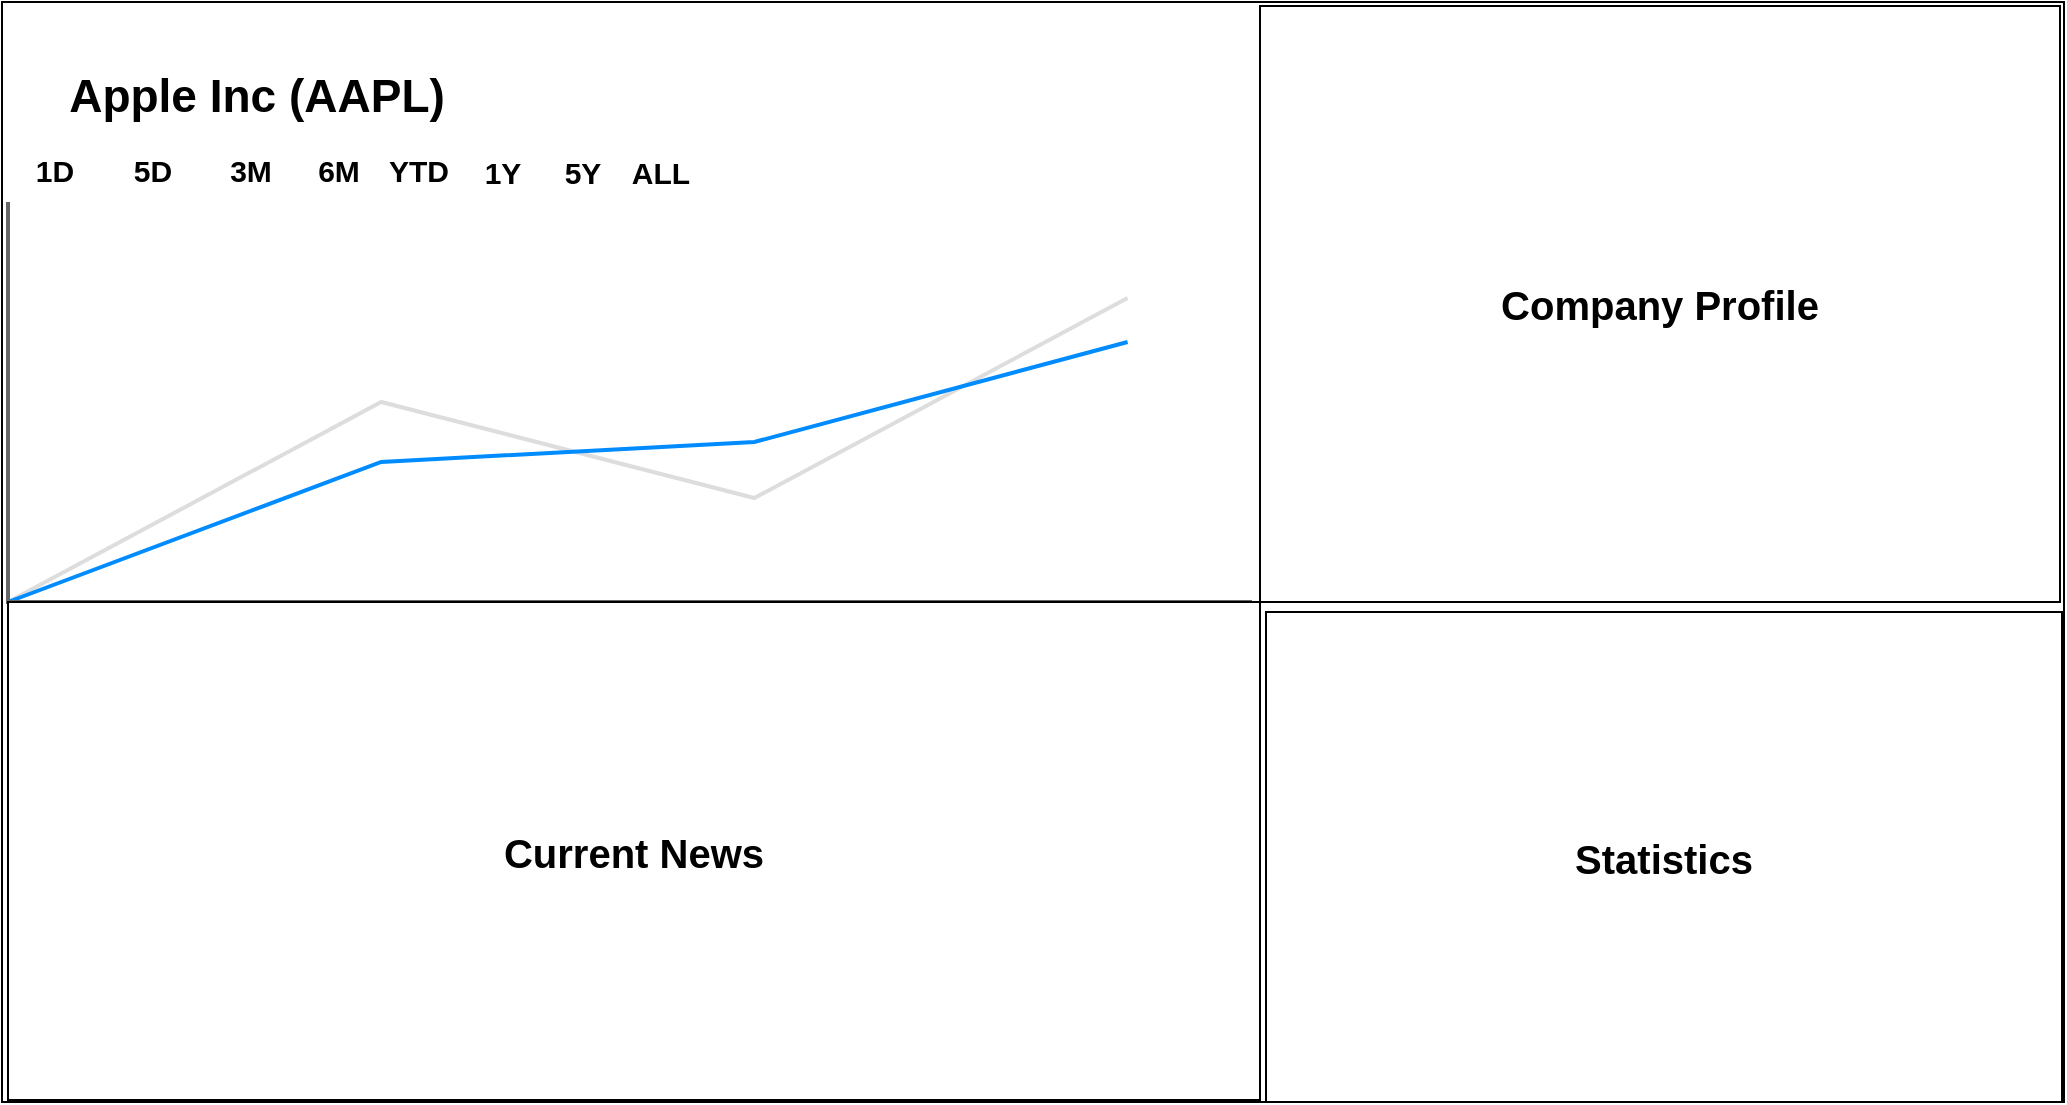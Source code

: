 <mxfile>
    <diagram name="Page-1" id="pZcMWpFe_UQfzycWEVUF">
        <mxGraphModel dx="1583" dy="1162" grid="0" gridSize="10" guides="1" tooltips="1" connect="1" arrows="1" fold="1" page="0" pageScale="1" pageWidth="850" pageHeight="1100" background="none" math="0" shadow="0">
            <root>
                <mxCell id="0"/>
                <mxCell id="1" parent="0"/>
                <mxCell id="2" value="" style="rounded=0;whiteSpace=wrap;html=1;" parent="1" vertex="1">
                    <mxGeometry x="-52" y="77" width="1031" height="550" as="geometry"/>
                </mxCell>
                <mxCell id="3" value="&lt;b&gt;&lt;font style=&quot;font-size: 23px;&quot;&gt;Apple Inc (AAPL)&lt;/font&gt;&lt;/b&gt;" style="text;html=1;strokeColor=none;fillColor=none;align=center;verticalAlign=middle;whiteSpace=wrap;rounded=0;" parent="1" vertex="1">
                    <mxGeometry x="-52" y="86" width="255" height="76" as="geometry"/>
                </mxCell>
                <mxCell id="4" value="" style="verticalLabelPosition=bottom;shadow=0;dashed=0;align=center;html=1;verticalAlign=top;strokeWidth=1;shape=mxgraph.mockup.graphics.lineChart;strokeColor=none;strokeColor2=#666666;strokeColor3=#008cff;strokeColor4=#dddddd;fontSize=23;" parent="1" vertex="1">
                    <mxGeometry x="-49" y="177" width="622" height="200" as="geometry"/>
                </mxCell>
                <mxCell id="5" value="&lt;b style=&quot;&quot;&gt;&lt;font style=&quot;font-size: 15px;&quot;&gt;1D&lt;/font&gt;&lt;/b&gt;" style="text;html=1;strokeColor=none;fillColor=none;align=center;verticalAlign=middle;whiteSpace=wrap;rounded=0;" parent="1" vertex="1">
                    <mxGeometry x="-49" y="149" width="47" height="23" as="geometry"/>
                </mxCell>
                <mxCell id="6" value="&lt;b style=&quot;&quot;&gt;&lt;font style=&quot;font-size: 15px;&quot;&gt;5D&lt;/font&gt;&lt;/b&gt;" style="text;html=1;strokeColor=none;fillColor=none;align=center;verticalAlign=middle;whiteSpace=wrap;rounded=0;" parent="1" vertex="1">
                    <mxGeometry y="149" width="47" height="23" as="geometry"/>
                </mxCell>
                <mxCell id="7" value="&lt;b style=&quot;&quot;&gt;&lt;font style=&quot;font-size: 15px;&quot;&gt;3M&lt;/font&gt;&lt;/b&gt;" style="text;html=1;strokeColor=none;fillColor=none;align=center;verticalAlign=middle;whiteSpace=wrap;rounded=0;" parent="1" vertex="1">
                    <mxGeometry x="49" y="149" width="47" height="23" as="geometry"/>
                </mxCell>
                <mxCell id="8" value="&lt;b style=&quot;&quot;&gt;&lt;font style=&quot;font-size: 15px;&quot;&gt;6M&lt;/font&gt;&lt;/b&gt;" style="text;html=1;strokeColor=none;fillColor=none;align=center;verticalAlign=middle;whiteSpace=wrap;rounded=0;" parent="1" vertex="1">
                    <mxGeometry x="93" y="149" width="47" height="23" as="geometry"/>
                </mxCell>
                <mxCell id="9" value="&lt;b style=&quot;&quot;&gt;&lt;font style=&quot;font-size: 15px;&quot;&gt;YTD&lt;/font&gt;&lt;/b&gt;" style="text;html=1;strokeColor=none;fillColor=none;align=center;verticalAlign=middle;whiteSpace=wrap;rounded=0;" parent="1" vertex="1">
                    <mxGeometry x="133" y="149" width="47" height="23" as="geometry"/>
                </mxCell>
                <mxCell id="10" value="&lt;span style=&quot;font-size: 15px;&quot;&gt;&lt;b&gt;1Y&lt;/b&gt;&lt;/span&gt;" style="text;html=1;strokeColor=none;fillColor=none;align=center;verticalAlign=middle;whiteSpace=wrap;rounded=0;" parent="1" vertex="1">
                    <mxGeometry x="175" y="151" width="47" height="21" as="geometry"/>
                </mxCell>
                <mxCell id="11" value="&lt;span style=&quot;font-size: 15px;&quot;&gt;&lt;b&gt;5Y&lt;/b&gt;&lt;/span&gt;" style="text;html=1;strokeColor=none;fillColor=none;align=center;verticalAlign=middle;whiteSpace=wrap;rounded=0;" parent="1" vertex="1">
                    <mxGeometry x="215" y="151" width="47" height="21" as="geometry"/>
                </mxCell>
                <mxCell id="12" value="&lt;span style=&quot;font-size: 15px;&quot;&gt;&lt;b&gt;ALL&lt;/b&gt;&lt;/span&gt;" style="text;html=1;strokeColor=none;fillColor=none;align=center;verticalAlign=middle;whiteSpace=wrap;rounded=0;" parent="1" vertex="1">
                    <mxGeometry x="254" y="151" width="47" height="21" as="geometry"/>
                </mxCell>
                <mxCell id="15" value="&lt;font style=&quot;font-size: 20px;&quot;&gt;Company Profile&lt;/font&gt;" style="rounded=0;whiteSpace=wrap;html=1;fontStyle=1" parent="1" vertex="1">
                    <mxGeometry x="577" y="79" width="400" height="298" as="geometry"/>
                </mxCell>
                <mxCell id="17" value="&lt;span style=&quot;font-size: 20px;&quot;&gt;Statistics&lt;/span&gt;" style="rounded=0;whiteSpace=wrap;html=1;fontStyle=1" parent="1" vertex="1">
                    <mxGeometry x="580" y="382" width="398" height="245" as="geometry"/>
                </mxCell>
                <mxCell id="18" value="&lt;span style=&quot;font-size: 20px;&quot;&gt;Current News&lt;/span&gt;" style="rounded=0;whiteSpace=wrap;html=1;fontStyle=1" parent="1" vertex="1">
                    <mxGeometry x="-49" y="377" width="626" height="249" as="geometry"/>
                </mxCell>
            </root>
        </mxGraphModel>
    </diagram>
</mxfile>